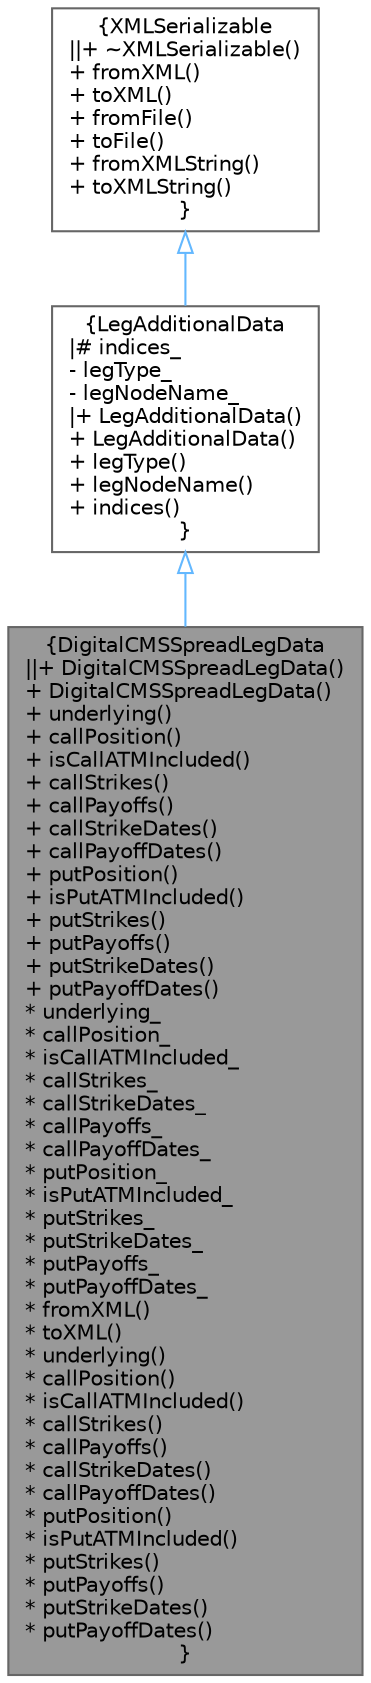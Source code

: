 digraph "DigitalCMSSpreadLegData"
{
 // INTERACTIVE_SVG=YES
 // LATEX_PDF_SIZE
  bgcolor="transparent";
  edge [fontname=Helvetica,fontsize=10,labelfontname=Helvetica,labelfontsize=10];
  node [fontname=Helvetica,fontsize=10,shape=box,height=0.2,width=0.4];
  Node1 [label="{DigitalCMSSpreadLegData\n||+ DigitalCMSSpreadLegData()\l+ DigitalCMSSpreadLegData()\l+ underlying()\l+ callPosition()\l+ isCallATMIncluded()\l+ callStrikes()\l+ callPayoffs()\l+ callStrikeDates()\l+ callPayoffDates()\l+ putPosition()\l+ isPutATMIncluded()\l+ putStrikes()\l+ putPayoffs()\l+ putStrikeDates()\l+ putPayoffDates()\l* underlying_\l* callPosition_\l* isCallATMIncluded_\l* callStrikes_\l* callStrikeDates_\l* callPayoffs_\l* callPayoffDates_\l* putPosition_\l* isPutATMIncluded_\l* putStrikes_\l* putStrikeDates_\l* putPayoffs_\l* putPayoffDates_\l* fromXML()\l* toXML()\l* underlying()\l* callPosition()\l* isCallATMIncluded()\l* callStrikes()\l* callPayoffs()\l* callStrikeDates()\l* callPayoffDates()\l* putPosition()\l* isPutATMIncluded()\l* putStrikes()\l* putPayoffs()\l* putStrikeDates()\l* putPayoffDates()\l}",height=0.2,width=0.4,color="gray40", fillcolor="grey60", style="filled", fontcolor="black",tooltip="Serializable Digital CMS Spread Leg Data."];
  Node2 -> Node1 [dir="back",color="steelblue1",style="solid",arrowtail="onormal"];
  Node2 [label="{LegAdditionalData\n|# indices_\l- legType_\l- legNodeName_\l|+ LegAdditionalData()\l+ LegAdditionalData()\l+ legType()\l+ legNodeName()\l+ indices()\l}",height=0.2,width=0.4,color="gray40", fillcolor="white", style="filled",URL="$classore_1_1data_1_1_leg_additional_data.html",tooltip="Serializable Additional Leg Data."];
  Node3 -> Node2 [dir="back",color="steelblue1",style="solid",arrowtail="onormal"];
  Node3 [label="{XMLSerializable\n||+ ~XMLSerializable()\l+ fromXML()\l+ toXML()\l+ fromFile()\l+ toFile()\l+ fromXMLString()\l+ toXMLString()\l}",height=0.2,width=0.4,color="gray40", fillcolor="white", style="filled",URL="$classore_1_1data_1_1_x_m_l_serializable.html",tooltip="Base class for all serializable classes."];
}
